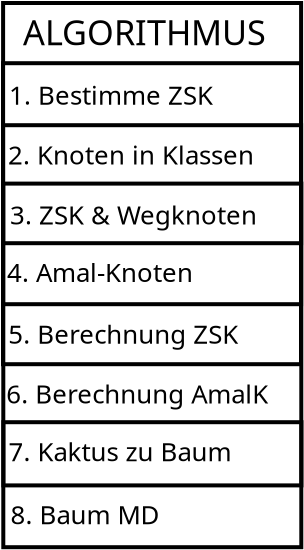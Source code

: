 <?xml version="1.0" encoding="UTF-8"?>
<dia:diagram xmlns:dia="http://www.lysator.liu.se/~alla/dia/">
  <dia:layer name="Background" visible="true" active="true">
    <dia:object type="Standard - Box" version="0" id="O0">
      <dia:attribute name="obj_pos">
        <dia:point val="20.15,5"/>
      </dia:attribute>
      <dia:attribute name="obj_bb">
        <dia:rectangle val="20.05,4.9;35.15,20.15"/>
      </dia:attribute>
      <dia:attribute name="elem_corner">
        <dia:point val="20.15,5"/>
      </dia:attribute>
      <dia:attribute name="elem_width">
        <dia:real val="14.9"/>
      </dia:attribute>
      <dia:attribute name="elem_height">
        <dia:real val="15.05"/>
      </dia:attribute>
      <dia:attribute name="border_width">
        <dia:real val="0.2"/>
      </dia:attribute>
      <dia:attribute name="show_background">
        <dia:boolean val="false"/>
      </dia:attribute>
    </dia:object>
    <dia:object type="Standard - Box" version="0" id="O1">
      <dia:attribute name="obj_pos">
        <dia:point val="20.155,8.1"/>
      </dia:attribute>
      <dia:attribute name="obj_bb">
        <dia:rectangle val="20.055,8;35.155,17.15"/>
      </dia:attribute>
      <dia:attribute name="elem_corner">
        <dia:point val="20.155,8.1"/>
      </dia:attribute>
      <dia:attribute name="elem_width">
        <dia:real val="14.9"/>
      </dia:attribute>
      <dia:attribute name="elem_height">
        <dia:real val="8.95"/>
      </dia:attribute>
      <dia:attribute name="border_width">
        <dia:real val="0.2"/>
      </dia:attribute>
      <dia:attribute name="show_background">
        <dia:boolean val="false"/>
      </dia:attribute>
    </dia:object>
    <dia:object type="Standard - Box" version="0" id="O2">
      <dia:attribute name="obj_pos">
        <dia:point val="20.155,1.99"/>
      </dia:attribute>
      <dia:attribute name="obj_bb">
        <dia:rectangle val="20.055,1.89;35.155,14.1"/>
      </dia:attribute>
      <dia:attribute name="elem_corner">
        <dia:point val="20.155,1.99"/>
      </dia:attribute>
      <dia:attribute name="elem_width">
        <dia:real val="14.9"/>
      </dia:attribute>
      <dia:attribute name="elem_height">
        <dia:real val="12.01"/>
      </dia:attribute>
      <dia:attribute name="border_width">
        <dia:real val="0.2"/>
      </dia:attribute>
      <dia:attribute name="show_background">
        <dia:boolean val="false"/>
      </dia:attribute>
    </dia:object>
    <dia:object type="Standard - Box" version="0" id="O3">
      <dia:attribute name="obj_pos">
        <dia:point val="20.165,11.02"/>
      </dia:attribute>
      <dia:attribute name="obj_bb">
        <dia:rectangle val="20.065,10.92;35.165,29.3"/>
      </dia:attribute>
      <dia:attribute name="elem_corner">
        <dia:point val="20.165,11.02"/>
      </dia:attribute>
      <dia:attribute name="elem_width">
        <dia:real val="14.9"/>
      </dia:attribute>
      <dia:attribute name="elem_height">
        <dia:real val="18.18"/>
      </dia:attribute>
      <dia:attribute name="border_width">
        <dia:real val="0.2"/>
      </dia:attribute>
      <dia:attribute name="show_background">
        <dia:boolean val="false"/>
      </dia:attribute>
    </dia:object>
    <dia:object type="Standard - Box" version="0" id="O4">
      <dia:attribute name="obj_pos">
        <dia:point val="20.17,22.95"/>
      </dia:attribute>
      <dia:attribute name="obj_bb">
        <dia:rectangle val="20.07,22.85;35.17,26.21"/>
      </dia:attribute>
      <dia:attribute name="elem_corner">
        <dia:point val="20.17,22.95"/>
      </dia:attribute>
      <dia:attribute name="elem_width">
        <dia:real val="14.9"/>
      </dia:attribute>
      <dia:attribute name="elem_height">
        <dia:real val="3.16"/>
      </dia:attribute>
      <dia:attribute name="border_width">
        <dia:real val="0.2"/>
      </dia:attribute>
      <dia:attribute name="show_background">
        <dia:boolean val="false"/>
      </dia:attribute>
    </dia:object>
    <dia:object type="Standard - Text" version="1" id="O5">
      <dia:attribute name="obj_pos">
        <dia:point val="27.605,7.995"/>
      </dia:attribute>
      <dia:attribute name="obj_bb">
        <dia:rectangle val="27.605,7.4;27.605,8.148"/>
      </dia:attribute>
      <dia:attribute name="text">
        <dia:composite type="text">
          <dia:attribute name="string">
            <dia:string>##</dia:string>
          </dia:attribute>
          <dia:attribute name="font">
            <dia:font family="sans" style="0" name="Helvetica"/>
          </dia:attribute>
          <dia:attribute name="height">
            <dia:real val="0.8"/>
          </dia:attribute>
          <dia:attribute name="pos">
            <dia:point val="27.605,7.995"/>
          </dia:attribute>
          <dia:attribute name="color">
            <dia:color val="#7f7f7f"/>
          </dia:attribute>
          <dia:attribute name="alignment">
            <dia:enum val="0"/>
          </dia:attribute>
        </dia:composite>
      </dia:attribute>
      <dia:attribute name="valign">
        <dia:enum val="3"/>
      </dia:attribute>
      <dia:connections>
        <dia:connection handle="0" to="O2" connection="8"/>
      </dia:connections>
    </dia:object>
    <dia:object type="Standard - Text" version="1" id="O6">
      <dia:attribute name="obj_pos">
        <dia:point val="21.15,4.1"/>
      </dia:attribute>
      <dia:attribute name="obj_bb">
        <dia:rectangle val="21.15,2.51;33.797,4.505"/>
      </dia:attribute>
      <dia:attribute name="text">
        <dia:composite type="text">
          <dia:attribute name="string">
            <dia:string>#ALGORITHMUS#</dia:string>
          </dia:attribute>
          <dia:attribute name="font">
            <dia:font family="sans" style="0" name="Helvetica"/>
          </dia:attribute>
          <dia:attribute name="height">
            <dia:real val="2.141"/>
          </dia:attribute>
          <dia:attribute name="pos">
            <dia:point val="21.15,4.1"/>
          </dia:attribute>
          <dia:attribute name="color">
            <dia:color val="#000000"/>
          </dia:attribute>
          <dia:attribute name="alignment">
            <dia:enum val="0"/>
          </dia:attribute>
        </dia:composite>
      </dia:attribute>
      <dia:attribute name="valign">
        <dia:enum val="3"/>
      </dia:attribute>
    </dia:object>
    <dia:object type="Standard - Text" version="1" id="O7">
      <dia:attribute name="obj_pos">
        <dia:point val="20.455,7.08"/>
      </dia:attribute>
      <dia:attribute name="obj_bb">
        <dia:rectangle val="20.455,5.883;31.565,7.385"/>
      </dia:attribute>
      <dia:attribute name="text">
        <dia:composite type="text">
          <dia:attribute name="string">
            <dia:string>#1. Bestimme ZSK#</dia:string>
          </dia:attribute>
          <dia:attribute name="font">
            <dia:font family="sans" style="0" name="Helvetica"/>
          </dia:attribute>
          <dia:attribute name="height">
            <dia:real val="1.611"/>
          </dia:attribute>
          <dia:attribute name="pos">
            <dia:point val="20.455,7.08"/>
          </dia:attribute>
          <dia:attribute name="color">
            <dia:color val="#000000"/>
          </dia:attribute>
          <dia:attribute name="alignment">
            <dia:enum val="0"/>
          </dia:attribute>
        </dia:composite>
      </dia:attribute>
      <dia:attribute name="valign">
        <dia:enum val="3"/>
      </dia:attribute>
    </dia:object>
    <dia:object type="Standard - Text" version="1" id="O8">
      <dia:attribute name="obj_pos">
        <dia:point val="20.405,10.07"/>
      </dia:attribute>
      <dia:attribute name="obj_bb">
        <dia:rectangle val="20.405,8.873;33.555,10.375"/>
      </dia:attribute>
      <dia:attribute name="text">
        <dia:composite type="text">
          <dia:attribute name="string">
            <dia:string>#2. Knoten in Klassen#</dia:string>
          </dia:attribute>
          <dia:attribute name="font">
            <dia:font family="sans" style="0" name="Helvetica"/>
          </dia:attribute>
          <dia:attribute name="height">
            <dia:real val="1.611"/>
          </dia:attribute>
          <dia:attribute name="pos">
            <dia:point val="20.405,10.07"/>
          </dia:attribute>
          <dia:attribute name="color">
            <dia:color val="#000000"/>
          </dia:attribute>
          <dia:attribute name="alignment">
            <dia:enum val="0"/>
          </dia:attribute>
        </dia:composite>
      </dia:attribute>
      <dia:attribute name="valign">
        <dia:enum val="3"/>
      </dia:attribute>
    </dia:object>
    <dia:object type="Standard - Text" version="1" id="O9">
      <dia:attribute name="obj_pos">
        <dia:point val="20.505,13.07"/>
      </dia:attribute>
      <dia:attribute name="obj_bb">
        <dia:rectangle val="20.505,11.835;33.833,13.45"/>
      </dia:attribute>
      <dia:attribute name="text">
        <dia:composite type="text">
          <dia:attribute name="string">
            <dia:string>#3. ZSK &amp; Wegknoten#</dia:string>
          </dia:attribute>
          <dia:attribute name="font">
            <dia:font family="sans" style="0" name="Helvetica"/>
          </dia:attribute>
          <dia:attribute name="height">
            <dia:real val="1.611"/>
          </dia:attribute>
          <dia:attribute name="pos">
            <dia:point val="20.505,13.07"/>
          </dia:attribute>
          <dia:attribute name="color">
            <dia:color val="#000000"/>
          </dia:attribute>
          <dia:attribute name="alignment">
            <dia:enum val="0"/>
          </dia:attribute>
        </dia:composite>
      </dia:attribute>
      <dia:attribute name="valign">
        <dia:enum val="3"/>
      </dia:attribute>
    </dia:object>
    <dia:object type="Standard - Text" version="1" id="O10">
      <dia:attribute name="obj_pos">
        <dia:point val="20.355,15.938"/>
      </dia:attribute>
      <dia:attribute name="obj_bb">
        <dia:rectangle val="20.355,14.702;30.35,16.318"/>
      </dia:attribute>
      <dia:attribute name="text">
        <dia:composite type="text">
          <dia:attribute name="string">
            <dia:string>#4. Amal-Knoten#</dia:string>
          </dia:attribute>
          <dia:attribute name="font">
            <dia:font family="sans" style="0" name="Helvetica"/>
          </dia:attribute>
          <dia:attribute name="height">
            <dia:real val="1.611"/>
          </dia:attribute>
          <dia:attribute name="pos">
            <dia:point val="20.355,15.938"/>
          </dia:attribute>
          <dia:attribute name="color">
            <dia:color val="#000000"/>
          </dia:attribute>
          <dia:attribute name="alignment">
            <dia:enum val="0"/>
          </dia:attribute>
        </dia:composite>
      </dia:attribute>
      <dia:attribute name="valign">
        <dia:enum val="3"/>
      </dia:attribute>
    </dia:object>
    <dia:object type="Standard - Text" version="1" id="O11">
      <dia:attribute name="obj_pos">
        <dia:point val="20.41,19.027"/>
      </dia:attribute>
      <dia:attribute name="obj_bb">
        <dia:rectangle val="20.41,17.83;32.775,19.332"/>
      </dia:attribute>
      <dia:attribute name="text">
        <dia:composite type="text">
          <dia:attribute name="string">
            <dia:string>#5. Berechnung ZSK#</dia:string>
          </dia:attribute>
          <dia:attribute name="font">
            <dia:font family="sans" style="0" name="Helvetica"/>
          </dia:attribute>
          <dia:attribute name="height">
            <dia:real val="1.611"/>
          </dia:attribute>
          <dia:attribute name="pos">
            <dia:point val="20.41,19.027"/>
          </dia:attribute>
          <dia:attribute name="color">
            <dia:color val="#000000"/>
          </dia:attribute>
          <dia:attribute name="alignment">
            <dia:enum val="0"/>
          </dia:attribute>
        </dia:composite>
      </dia:attribute>
      <dia:attribute name="valign">
        <dia:enum val="3"/>
      </dia:attribute>
    </dia:object>
    <dia:object type="Standard - Text" version="1" id="O12">
      <dia:attribute name="obj_pos">
        <dia:point val="20.315,22.017"/>
      </dia:attribute>
      <dia:attribute name="obj_bb">
        <dia:rectangle val="20.315,20.82;34.265,22.323"/>
      </dia:attribute>
      <dia:attribute name="text">
        <dia:composite type="text">
          <dia:attribute name="string">
            <dia:string>#6. Berechnung AmalK#</dia:string>
          </dia:attribute>
          <dia:attribute name="font">
            <dia:font family="sans" style="0" name="Helvetica"/>
          </dia:attribute>
          <dia:attribute name="height">
            <dia:real val="1.611"/>
          </dia:attribute>
          <dia:attribute name="pos">
            <dia:point val="20.315,22.017"/>
          </dia:attribute>
          <dia:attribute name="color">
            <dia:color val="#000000"/>
          </dia:attribute>
          <dia:attribute name="alignment">
            <dia:enum val="0"/>
          </dia:attribute>
        </dia:composite>
      </dia:attribute>
      <dia:attribute name="valign">
        <dia:enum val="3"/>
      </dia:attribute>
    </dia:object>
    <dia:object type="Standard - Text" version="1" id="O13">
      <dia:attribute name="obj_pos">
        <dia:point val="20.42,24.907"/>
      </dia:attribute>
      <dia:attribute name="obj_bb">
        <dia:rectangle val="20.42,23.71;32.477,25.212"/>
      </dia:attribute>
      <dia:attribute name="text">
        <dia:composite type="text">
          <dia:attribute name="string">
            <dia:string>#7. Kaktus zu Baum#</dia:string>
          </dia:attribute>
          <dia:attribute name="font">
            <dia:font family="sans" style="0" name="Helvetica"/>
          </dia:attribute>
          <dia:attribute name="height">
            <dia:real val="1.611"/>
          </dia:attribute>
          <dia:attribute name="pos">
            <dia:point val="20.42,24.907"/>
          </dia:attribute>
          <dia:attribute name="color">
            <dia:color val="#000000"/>
          </dia:attribute>
          <dia:attribute name="alignment">
            <dia:enum val="0"/>
          </dia:attribute>
        </dia:composite>
      </dia:attribute>
      <dia:attribute name="valign">
        <dia:enum val="3"/>
      </dia:attribute>
    </dia:object>
    <dia:object type="Standard - Text" version="1" id="O14">
      <dia:attribute name="obj_pos">
        <dia:point val="20.525,28.047"/>
      </dia:attribute>
      <dia:attribute name="obj_bb">
        <dia:rectangle val="20.525,26.85;28.427,28.352"/>
      </dia:attribute>
      <dia:attribute name="text">
        <dia:composite type="text">
          <dia:attribute name="string">
            <dia:string>#8. Baum MD#</dia:string>
          </dia:attribute>
          <dia:attribute name="font">
            <dia:font family="sans" style="0" name="Helvetica"/>
          </dia:attribute>
          <dia:attribute name="height">
            <dia:real val="1.611"/>
          </dia:attribute>
          <dia:attribute name="pos">
            <dia:point val="20.525,28.047"/>
          </dia:attribute>
          <dia:attribute name="color">
            <dia:color val="#000000"/>
          </dia:attribute>
          <dia:attribute name="alignment">
            <dia:enum val="0"/>
          </dia:attribute>
        </dia:composite>
      </dia:attribute>
      <dia:attribute name="valign">
        <dia:enum val="3"/>
      </dia:attribute>
    </dia:object>
  </dia:layer>
</dia:diagram>
